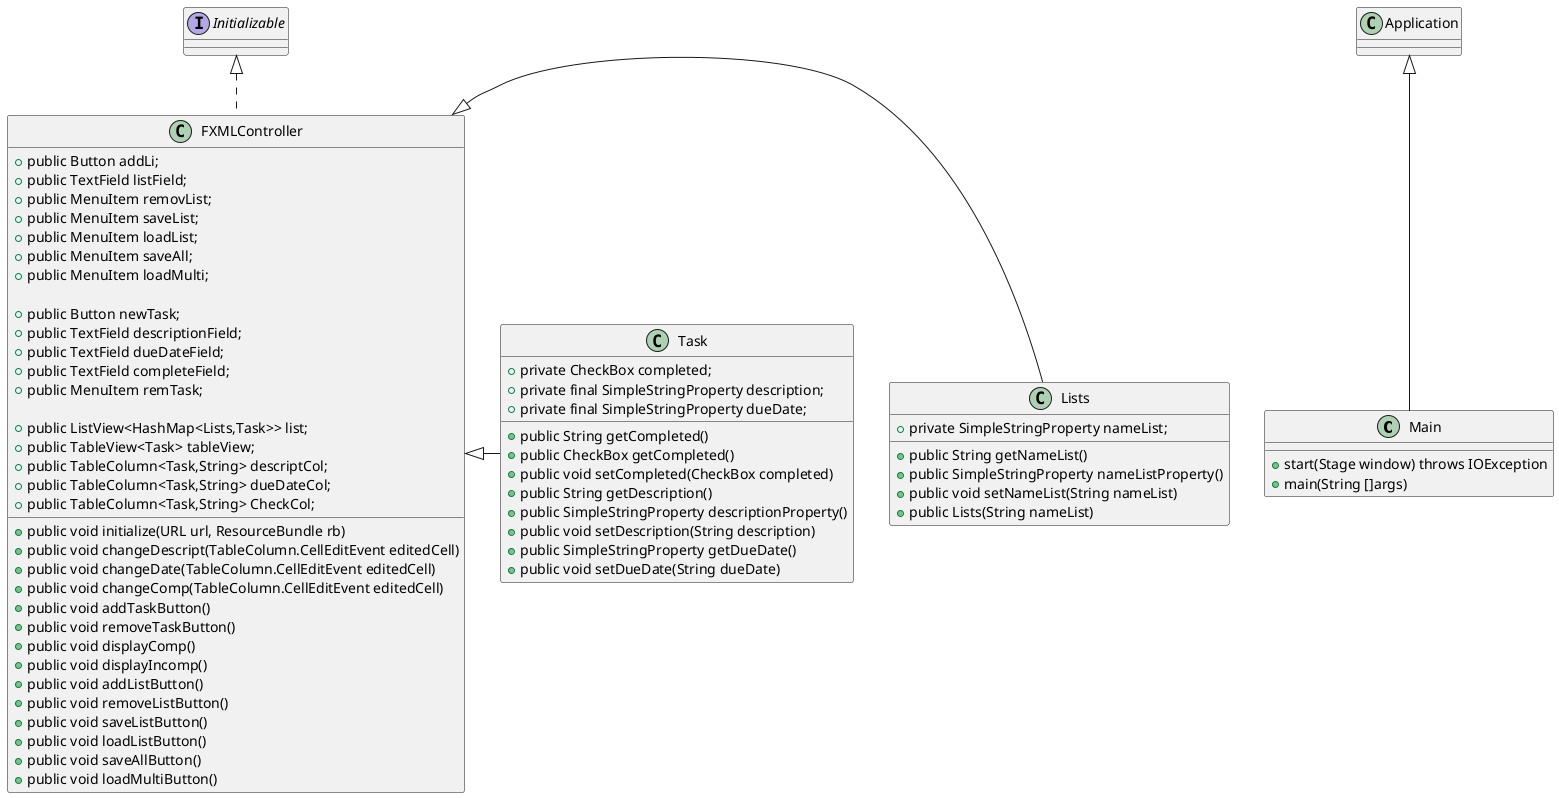 @startuml
'https://plantuml.com/class-diagram

class Main extends Application
class FXMLController implements Initializable
class Lists
interface Initializable
class Application
class Task


FXMLController <|- Lists
FXMLController <|- Task

class Main
{
+start(Stage window) throws IOException
+main(String []args)
}

class FXMLController
{
+public Button addLi;
+public TextField listField;
+public MenuItem removList;
+public MenuItem saveList;
+public MenuItem loadList;
+public MenuItem saveAll;
+public MenuItem loadMulti;

+public Button newTask;
+public TextField descriptionField;
+public TextField dueDateField;
+public TextField completeField;
+public MenuItem remTask;

+public ListView<HashMap<Lists,Task>> list;
+public TableView<Task> tableView;
+public TableColumn<Task,String> descriptCol;
+public TableColumn<Task,String> dueDateCol;
+public TableColumn<Task,String> CheckCol;

+public void initialize(URL url, ResourceBundle rb)
+public void changeDescript(TableColumn.CellEditEvent editedCell)
+public void changeDate(TableColumn.CellEditEvent editedCell)
+public void changeComp(TableColumn.CellEditEvent editedCell)
+public void addTaskButton()
+public void removeTaskButton()
+public void displayComp()
+public void displayIncomp()


+public void addListButton()
+public void removeListButton()
+public void saveListButton()
+public void loadListButton()
+public void saveAllButton()
+public void loadMultiButton()

}

class Task
{
+private CheckBox completed;
+private final SimpleStringProperty description;
+private final SimpleStringProperty dueDate;

+public String getCompleted()
+public CheckBox getCompleted()
+public void setCompleted(CheckBox completed)
+public String getDescription()
+public SimpleStringProperty descriptionProperty()
+public void setDescription(String description)
+public SimpleStringProperty getDueDate()
+public void setDueDate(String dueDate)
}

class Lists
{
 +private SimpleStringProperty nameList;

 +public String getNameList()
 +public SimpleStringProperty nameListProperty()
 +public void setNameList(String nameList)
 +public Lists(String nameList)

}


@enduml